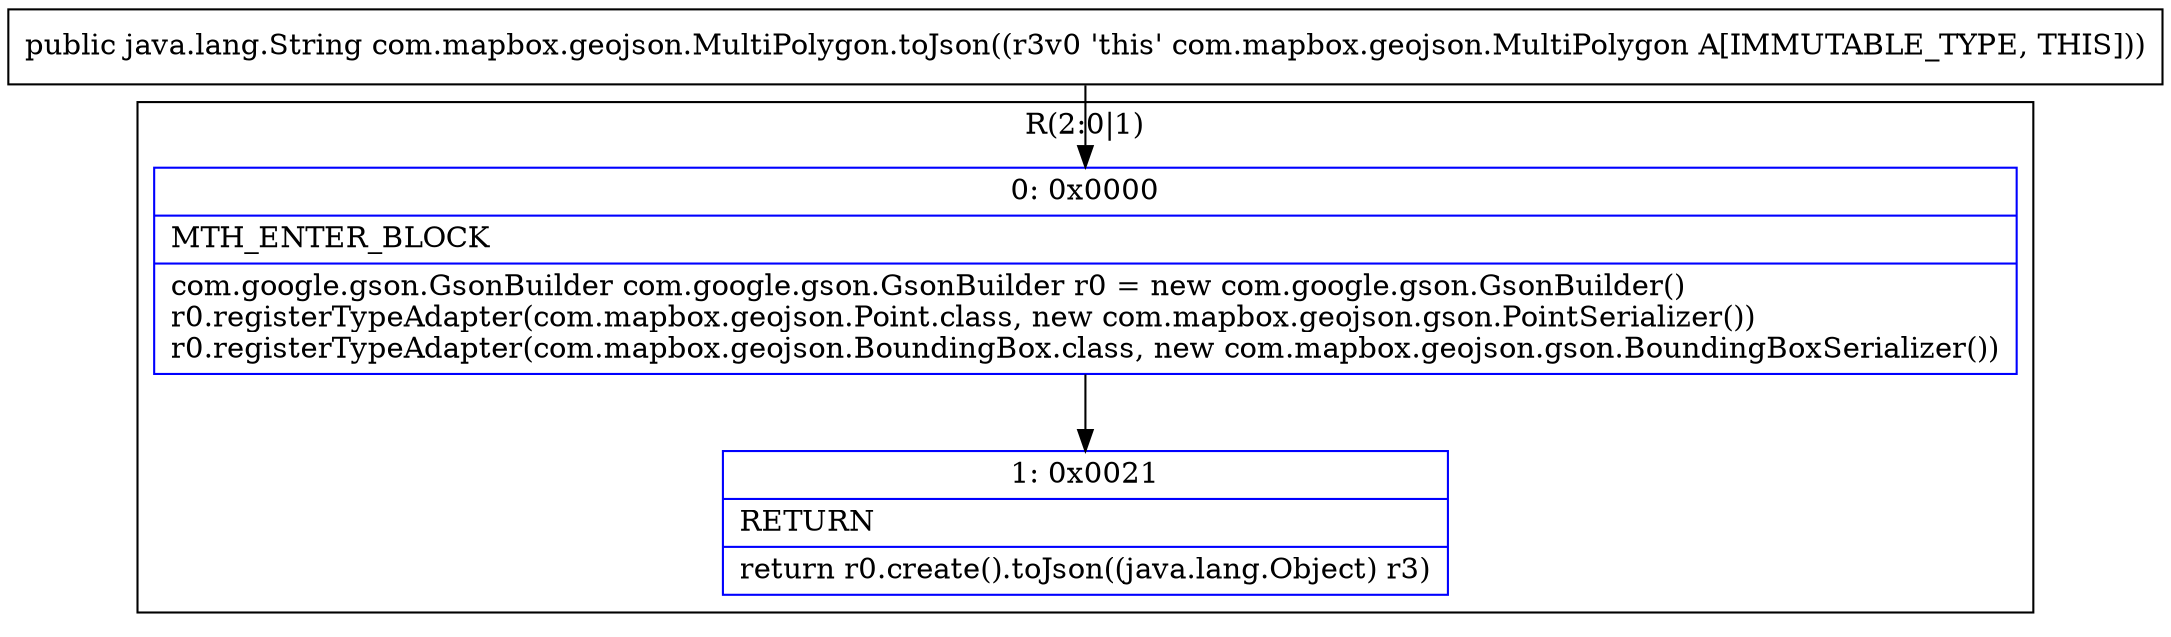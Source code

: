 digraph "CFG forcom.mapbox.geojson.MultiPolygon.toJson()Ljava\/lang\/String;" {
subgraph cluster_Region_1539699560 {
label = "R(2:0|1)";
node [shape=record,color=blue];
Node_0 [shape=record,label="{0\:\ 0x0000|MTH_ENTER_BLOCK\l|com.google.gson.GsonBuilder com.google.gson.GsonBuilder r0 = new com.google.gson.GsonBuilder()\lr0.registerTypeAdapter(com.mapbox.geojson.Point.class, new com.mapbox.geojson.gson.PointSerializer())\lr0.registerTypeAdapter(com.mapbox.geojson.BoundingBox.class, new com.mapbox.geojson.gson.BoundingBoxSerializer())\l}"];
Node_1 [shape=record,label="{1\:\ 0x0021|RETURN\l|return r0.create().toJson((java.lang.Object) r3)\l}"];
}
MethodNode[shape=record,label="{public java.lang.String com.mapbox.geojson.MultiPolygon.toJson((r3v0 'this' com.mapbox.geojson.MultiPolygon A[IMMUTABLE_TYPE, THIS])) }"];
MethodNode -> Node_0;
Node_0 -> Node_1;
}

